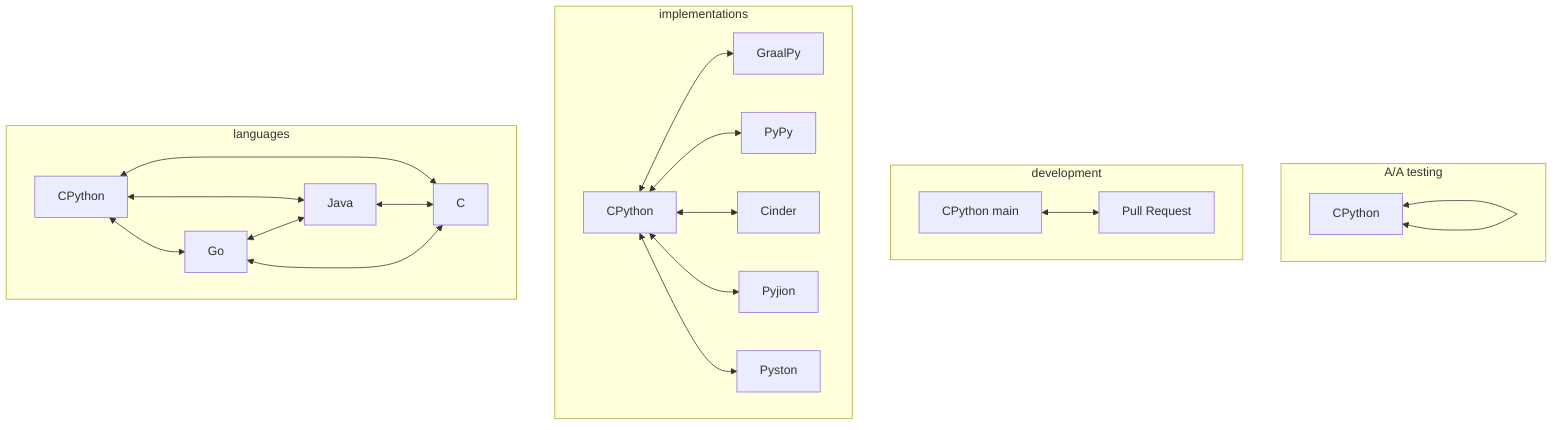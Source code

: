flowchart TB
  subgraph aa[A/A testing]
  CPython3[CPython] <--> CPython3
  end

  subgraph development
  main[CPython main] <--> PR[Pull Request]
  end

  subgraph implementations
  CPython <--> GraalPy
  CPython <--> PyPy
  CPython <--> Cinder
  CPython <--> Pyjion
  CPython <--> Pyston
  end

  subgraph languages
  CPython2[CPython] <--> Java
  CPython2 <--> C
  CPython2 <--> Go
  Java <--> C
  Go <--> Java
  Go <--> C
  end
